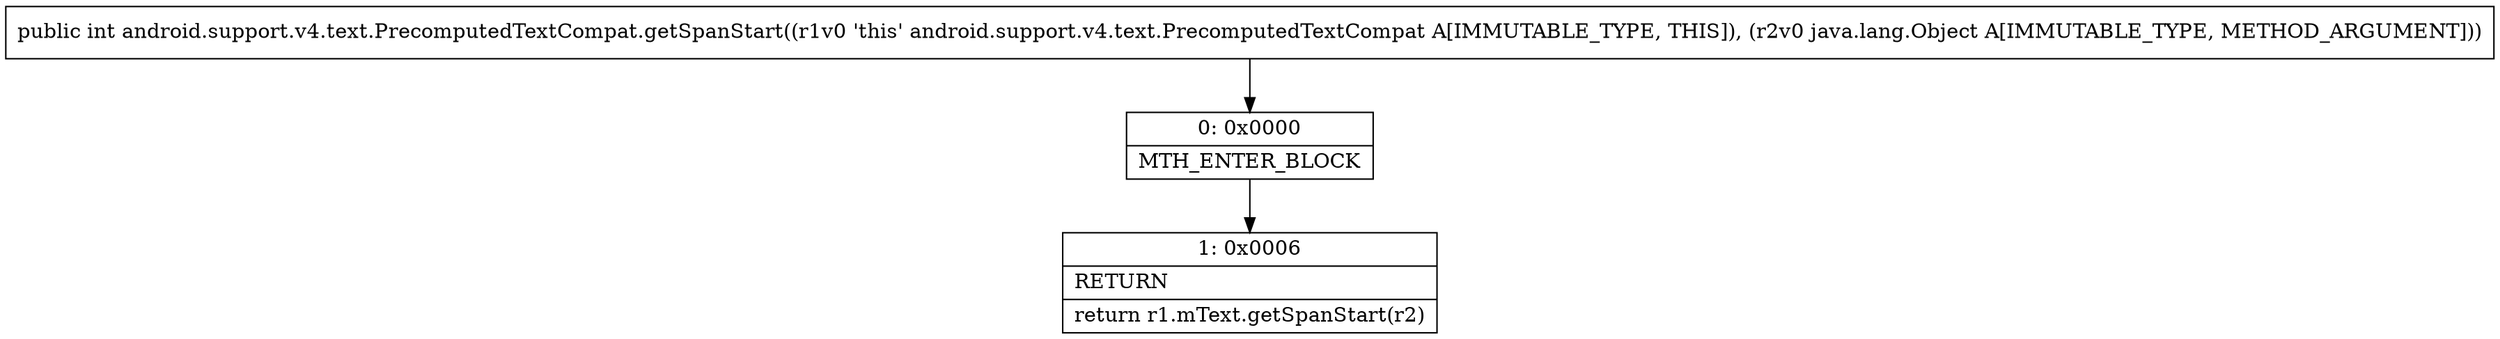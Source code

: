 digraph "CFG forandroid.support.v4.text.PrecomputedTextCompat.getSpanStart(Ljava\/lang\/Object;)I" {
Node_0 [shape=record,label="{0\:\ 0x0000|MTH_ENTER_BLOCK\l}"];
Node_1 [shape=record,label="{1\:\ 0x0006|RETURN\l|return r1.mText.getSpanStart(r2)\l}"];
MethodNode[shape=record,label="{public int android.support.v4.text.PrecomputedTextCompat.getSpanStart((r1v0 'this' android.support.v4.text.PrecomputedTextCompat A[IMMUTABLE_TYPE, THIS]), (r2v0 java.lang.Object A[IMMUTABLE_TYPE, METHOD_ARGUMENT])) }"];
MethodNode -> Node_0;
Node_0 -> Node_1;
}

